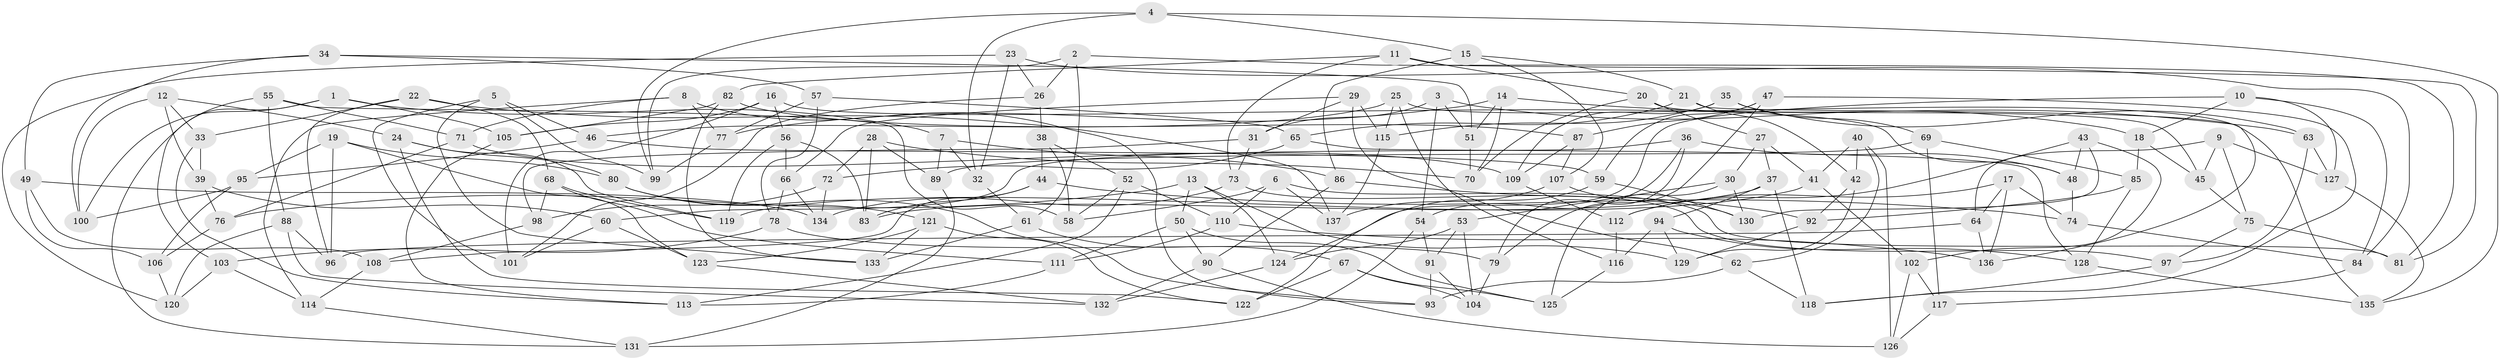 // coarse degree distribution, {4: 0.6736842105263158, 5: 0.1368421052631579, 8: 0.05263157894736842, 3: 0.08421052631578947, 6: 0.021052631578947368, 9: 0.021052631578947368, 7: 0.010526315789473684}
// Generated by graph-tools (version 1.1) at 2025/01/03/04/25 22:01:43]
// undirected, 137 vertices, 274 edges
graph export_dot {
graph [start="1"]
  node [color=gray90,style=filled];
  1;
  2;
  3;
  4;
  5;
  6;
  7;
  8;
  9;
  10;
  11;
  12;
  13;
  14;
  15;
  16;
  17;
  18;
  19;
  20;
  21;
  22;
  23;
  24;
  25;
  26;
  27;
  28;
  29;
  30;
  31;
  32;
  33;
  34;
  35;
  36;
  37;
  38;
  39;
  40;
  41;
  42;
  43;
  44;
  45;
  46;
  47;
  48;
  49;
  50;
  51;
  52;
  53;
  54;
  55;
  56;
  57;
  58;
  59;
  60;
  61;
  62;
  63;
  64;
  65;
  66;
  67;
  68;
  69;
  70;
  71;
  72;
  73;
  74;
  75;
  76;
  77;
  78;
  79;
  80;
  81;
  82;
  83;
  84;
  85;
  86;
  87;
  88;
  89;
  90;
  91;
  92;
  93;
  94;
  95;
  96;
  97;
  98;
  99;
  100;
  101;
  102;
  103;
  104;
  105;
  106;
  107;
  108;
  109;
  110;
  111;
  112;
  113;
  114;
  115;
  116;
  117;
  118;
  119;
  120;
  121;
  122;
  123;
  124;
  125;
  126;
  127;
  128;
  129;
  130;
  131;
  132;
  133;
  134;
  135;
  136;
  137;
  1 -- 7;
  1 -- 100;
  1 -- 131;
  1 -- 105;
  2 -- 61;
  2 -- 99;
  2 -- 81;
  2 -- 26;
  3 -- 54;
  3 -- 18;
  3 -- 51;
  3 -- 31;
  4 -- 99;
  4 -- 32;
  4 -- 135;
  4 -- 15;
  5 -- 46;
  5 -- 101;
  5 -- 99;
  5 -- 133;
  6 -- 137;
  6 -- 110;
  6 -- 58;
  6 -- 81;
  7 -- 89;
  7 -- 86;
  7 -- 32;
  8 -- 93;
  8 -- 114;
  8 -- 77;
  8 -- 71;
  9 -- 127;
  9 -- 45;
  9 -- 75;
  9 -- 64;
  10 -- 18;
  10 -- 127;
  10 -- 84;
  10 -- 124;
  11 -- 81;
  11 -- 20;
  11 -- 73;
  11 -- 82;
  12 -- 33;
  12 -- 100;
  12 -- 24;
  12 -- 39;
  13 -- 50;
  13 -- 124;
  13 -- 76;
  13 -- 129;
  14 -- 77;
  14 -- 63;
  14 -- 51;
  14 -- 70;
  15 -- 21;
  15 -- 107;
  15 -- 86;
  16 -- 105;
  16 -- 56;
  16 -- 48;
  16 -- 101;
  17 -- 112;
  17 -- 136;
  17 -- 64;
  17 -- 74;
  18 -- 45;
  18 -- 85;
  19 -- 80;
  19 -- 96;
  19 -- 123;
  19 -- 95;
  20 -- 27;
  20 -- 70;
  20 -- 45;
  21 -- 42;
  21 -- 65;
  21 -- 136;
  22 -- 96;
  22 -- 68;
  22 -- 33;
  22 -- 137;
  23 -- 32;
  23 -- 120;
  23 -- 84;
  23 -- 26;
  24 -- 122;
  24 -- 119;
  24 -- 80;
  25 -- 135;
  25 -- 46;
  25 -- 116;
  25 -- 115;
  26 -- 38;
  26 -- 101;
  27 -- 37;
  27 -- 41;
  27 -- 30;
  28 -- 72;
  28 -- 70;
  28 -- 83;
  28 -- 89;
  29 -- 31;
  29 -- 66;
  29 -- 115;
  29 -- 62;
  30 -- 125;
  30 -- 130;
  30 -- 53;
  31 -- 73;
  31 -- 98;
  32 -- 61;
  33 -- 39;
  33 -- 113;
  34 -- 51;
  34 -- 57;
  34 -- 100;
  34 -- 49;
  35 -- 63;
  35 -- 115;
  35 -- 109;
  35 -- 69;
  36 -- 60;
  36 -- 79;
  36 -- 54;
  36 -- 48;
  37 -- 118;
  37 -- 83;
  37 -- 94;
  38 -- 58;
  38 -- 44;
  38 -- 52;
  39 -- 60;
  39 -- 76;
  40 -- 41;
  40 -- 62;
  40 -- 126;
  40 -- 42;
  41 -- 102;
  41 -- 119;
  42 -- 129;
  42 -- 92;
  43 -- 48;
  43 -- 130;
  43 -- 112;
  43 -- 102;
  44 -- 74;
  44 -- 108;
  44 -- 83;
  45 -- 75;
  46 -- 59;
  46 -- 95;
  47 -- 118;
  47 -- 79;
  47 -- 59;
  47 -- 87;
  48 -- 74;
  49 -- 108;
  49 -- 106;
  49 -- 134;
  50 -- 111;
  50 -- 125;
  50 -- 90;
  51 -- 70;
  52 -- 113;
  52 -- 58;
  52 -- 110;
  53 -- 104;
  53 -- 124;
  53 -- 91;
  54 -- 131;
  54 -- 91;
  55 -- 71;
  55 -- 88;
  55 -- 103;
  55 -- 58;
  56 -- 119;
  56 -- 83;
  56 -- 66;
  57 -- 65;
  57 -- 77;
  57 -- 78;
  59 -- 122;
  59 -- 130;
  60 -- 123;
  60 -- 101;
  61 -- 133;
  61 -- 67;
  62 -- 93;
  62 -- 118;
  63 -- 127;
  63 -- 97;
  64 -- 136;
  64 -- 96;
  65 -- 72;
  65 -- 128;
  66 -- 78;
  66 -- 134;
  67 -- 125;
  67 -- 122;
  67 -- 104;
  68 -- 98;
  68 -- 119;
  68 -- 111;
  69 -- 89;
  69 -- 85;
  69 -- 117;
  71 -- 76;
  71 -- 109;
  72 -- 134;
  72 -- 98;
  73 -- 97;
  73 -- 134;
  74 -- 84;
  75 -- 81;
  75 -- 97;
  76 -- 106;
  77 -- 99;
  78 -- 103;
  78 -- 79;
  79 -- 104;
  80 -- 93;
  80 -- 121;
  82 -- 105;
  82 -- 133;
  82 -- 87;
  84 -- 117;
  85 -- 128;
  85 -- 92;
  86 -- 90;
  86 -- 92;
  87 -- 109;
  87 -- 107;
  88 -- 120;
  88 -- 132;
  88 -- 96;
  89 -- 131;
  90 -- 126;
  90 -- 132;
  91 -- 104;
  91 -- 93;
  92 -- 129;
  94 -- 129;
  94 -- 116;
  94 -- 128;
  95 -- 100;
  95 -- 106;
  97 -- 118;
  98 -- 108;
  102 -- 126;
  102 -- 117;
  103 -- 120;
  103 -- 114;
  105 -- 113;
  106 -- 120;
  107 -- 130;
  107 -- 137;
  108 -- 114;
  109 -- 112;
  110 -- 111;
  110 -- 136;
  111 -- 113;
  112 -- 116;
  114 -- 131;
  115 -- 137;
  116 -- 125;
  117 -- 126;
  121 -- 122;
  121 -- 133;
  121 -- 123;
  123 -- 132;
  124 -- 132;
  127 -- 135;
  128 -- 135;
}

